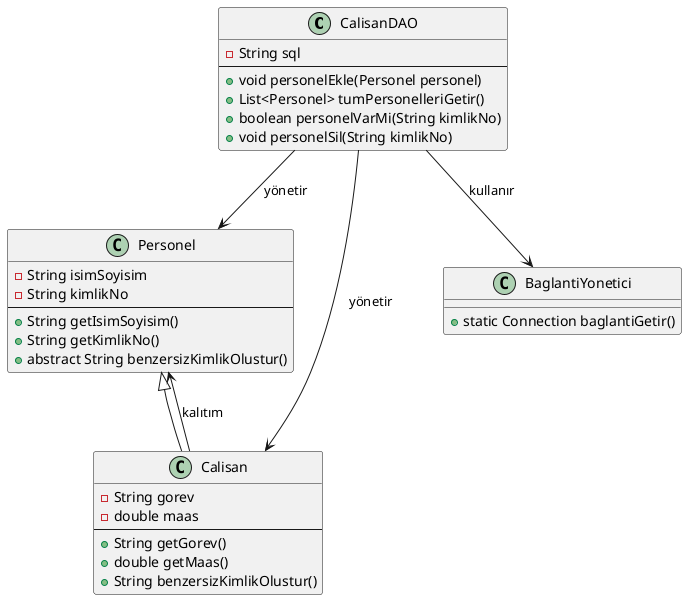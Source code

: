 @startuml
class CalisanDAO {
    - String sql
    --
    + void personelEkle(Personel personel)
    + List<Personel> tumPersonelleriGetir()
    + boolean personelVarMi(String kimlikNo)
    + void personelSil(String kimlikNo)
}

class Personel {
    - String isimSoyisim
    - String kimlikNo
    --
    + String getIsimSoyisim()
    + String getKimlikNo()
    + abstract String benzersizKimlikOlustur()
}

class Calisan extends Personel {
    - String gorev
    - double maas
    --
    + String getGorev()
    + double getMaas()
    + String benzersizKimlikOlustur()
}

class BaglantiYonetici {
    + static Connection baglantiGetir()
}

CalisanDAO --> BaglantiYonetici : kullanır
CalisanDAO --> Personel : yönetir
CalisanDAO --> Calisan : yönetir
Calisan --> Personel : kalıtım
@enduml

